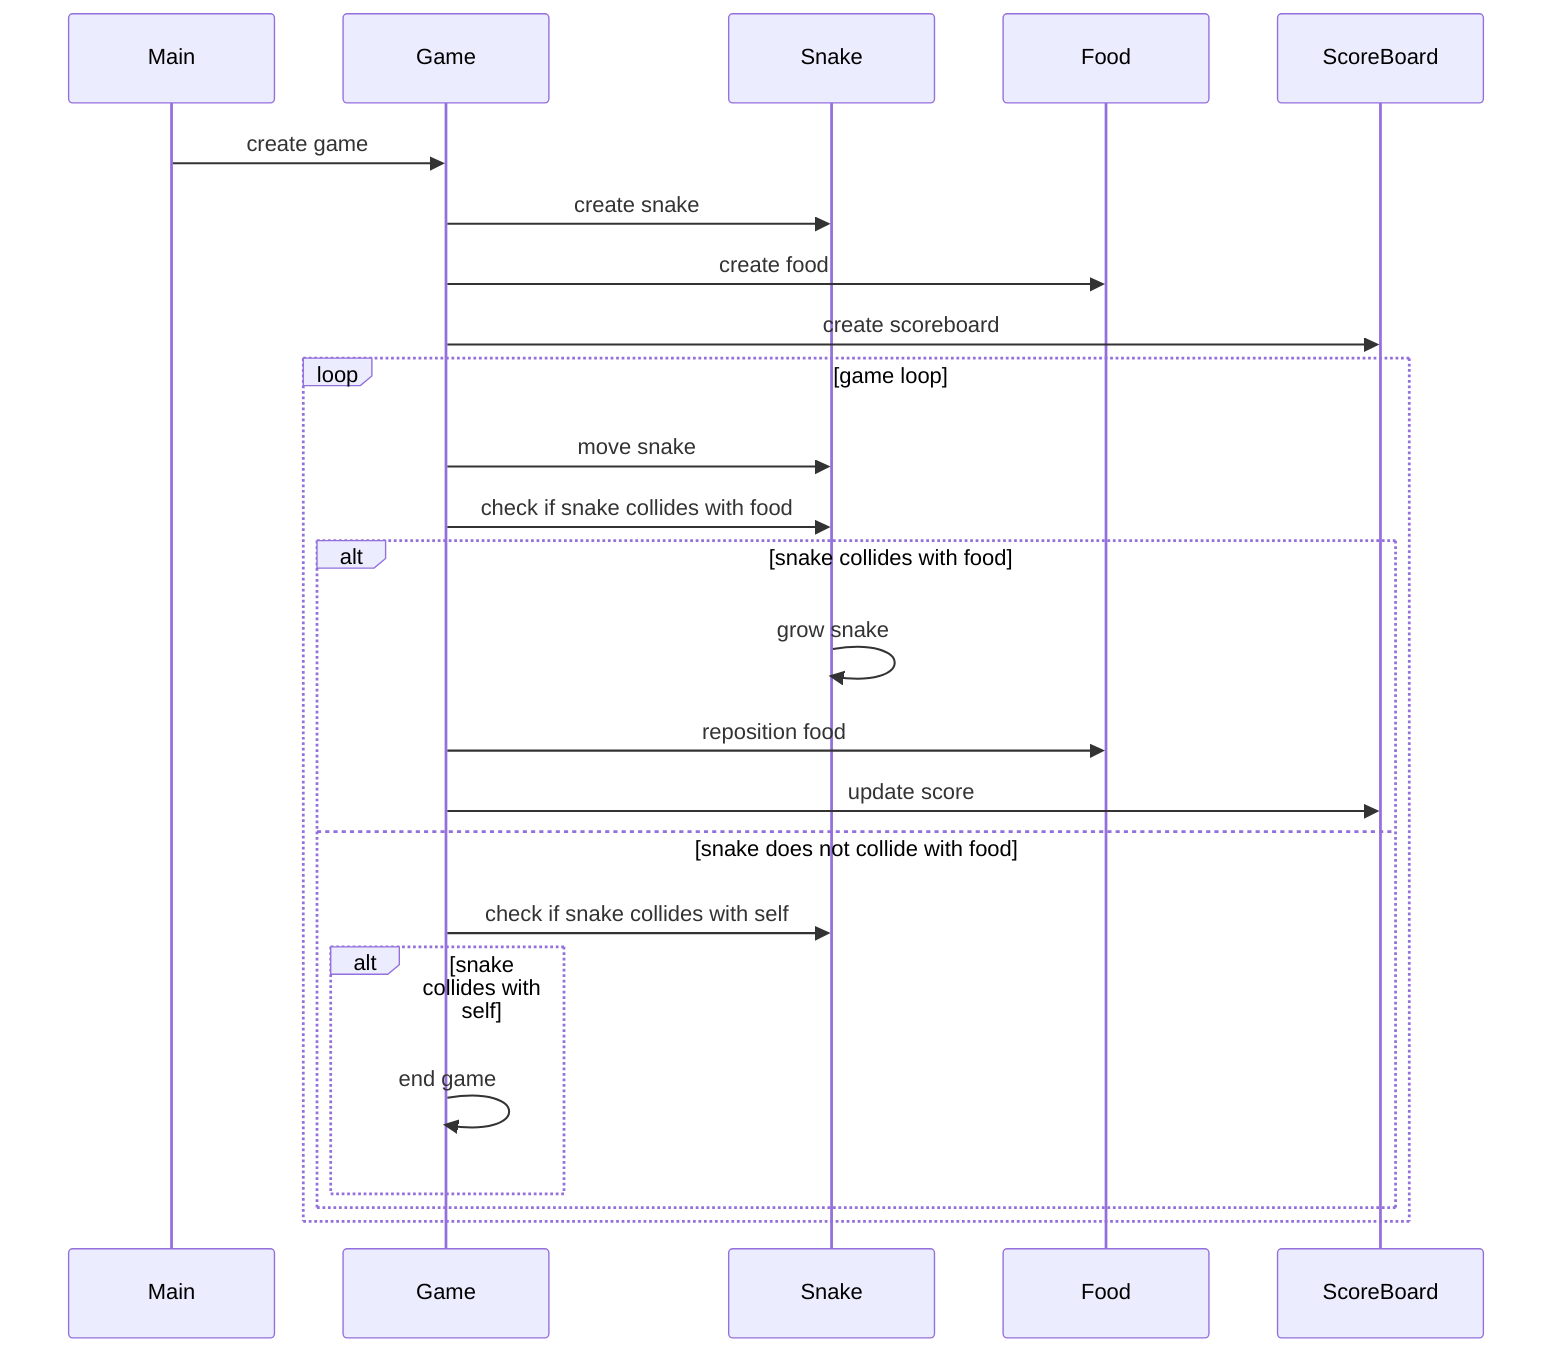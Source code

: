 sequenceDiagram
    participant M as Main
    participant G as Game
    participant S as Snake
    participant F as Food
    participant SB as ScoreBoard
    M->>G: create game
    G->>S: create snake
    G->>F: create food
    G->>SB: create scoreboard
    loop game loop
        G->>S: move snake
        G->>S: check if snake collides with food
        alt snake collides with food
            S->>S: grow snake
            G->>F: reposition food
            G->>SB: update score
        else snake does not collide with food
            G->>S: check if snake collides with self
            alt snake collides with self
                G->>G: end game
            end
        end
    end
